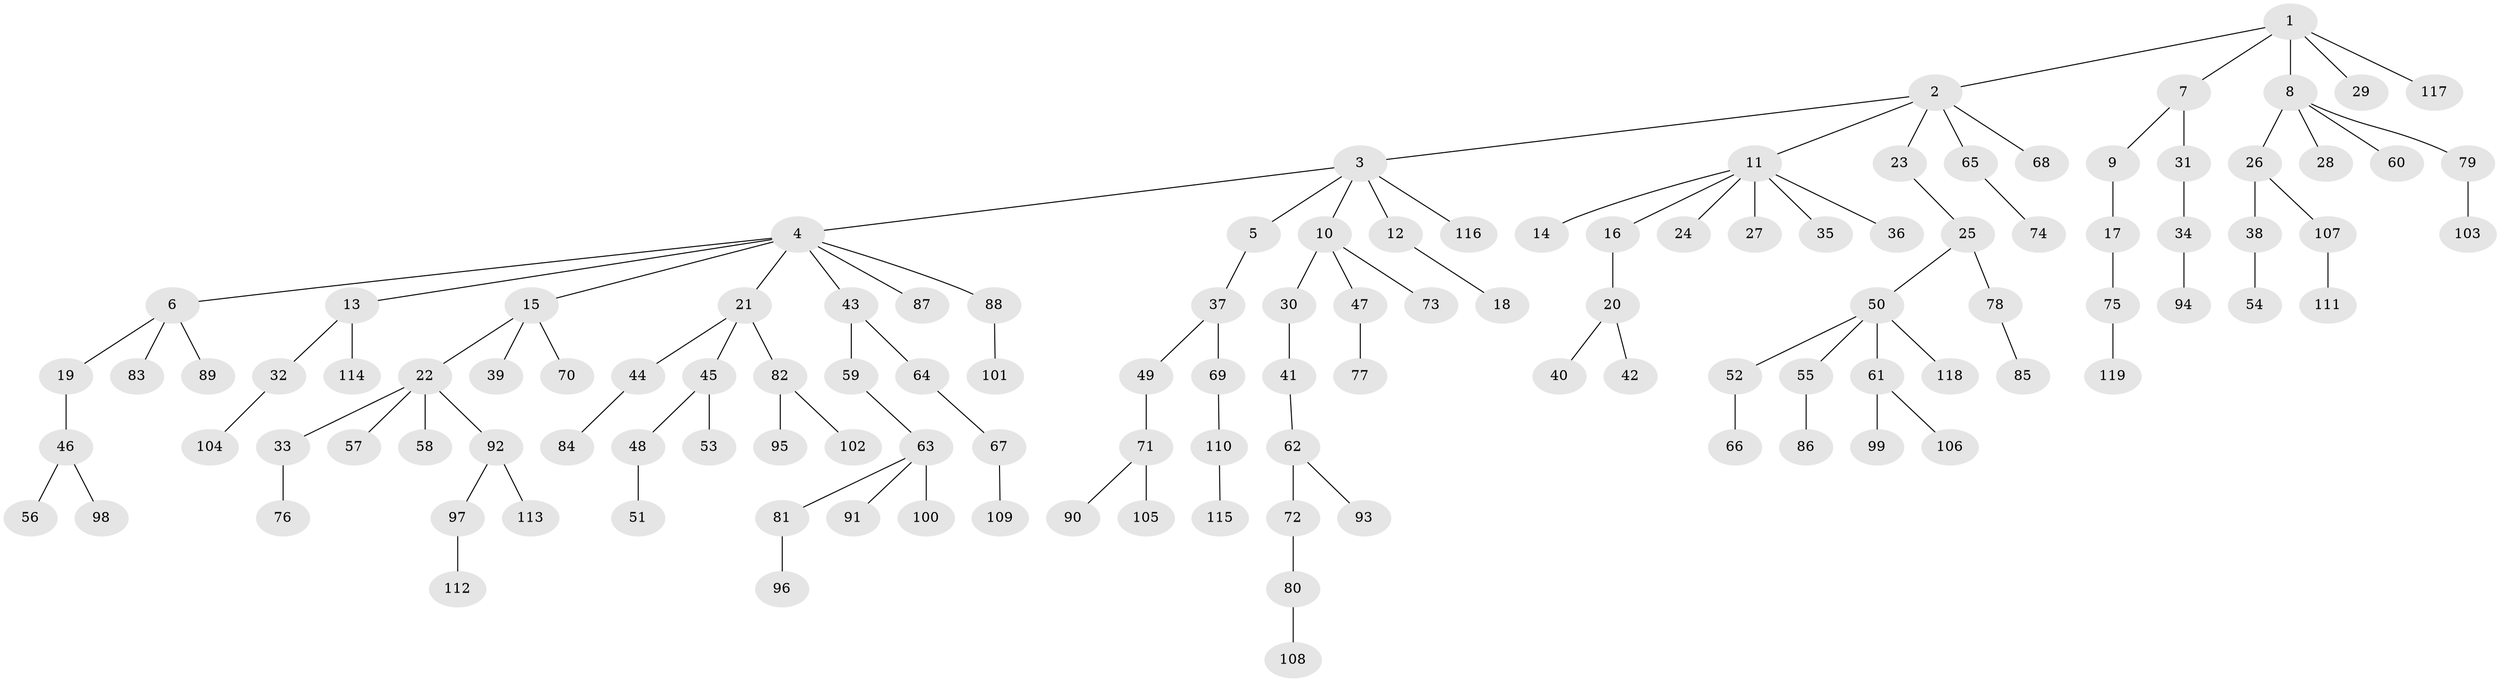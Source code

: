 // coarse degree distribution, {4: 0.03614457831325301, 6: 0.03614457831325301, 5: 0.03614457831325301, 10: 0.012048192771084338, 3: 0.10843373493975904, 2: 0.21686746987951808, 1: 0.5542168674698795}
// Generated by graph-tools (version 1.1) at 2025/52/02/27/25 19:52:10]
// undirected, 119 vertices, 118 edges
graph export_dot {
graph [start="1"]
  node [color=gray90,style=filled];
  1;
  2;
  3;
  4;
  5;
  6;
  7;
  8;
  9;
  10;
  11;
  12;
  13;
  14;
  15;
  16;
  17;
  18;
  19;
  20;
  21;
  22;
  23;
  24;
  25;
  26;
  27;
  28;
  29;
  30;
  31;
  32;
  33;
  34;
  35;
  36;
  37;
  38;
  39;
  40;
  41;
  42;
  43;
  44;
  45;
  46;
  47;
  48;
  49;
  50;
  51;
  52;
  53;
  54;
  55;
  56;
  57;
  58;
  59;
  60;
  61;
  62;
  63;
  64;
  65;
  66;
  67;
  68;
  69;
  70;
  71;
  72;
  73;
  74;
  75;
  76;
  77;
  78;
  79;
  80;
  81;
  82;
  83;
  84;
  85;
  86;
  87;
  88;
  89;
  90;
  91;
  92;
  93;
  94;
  95;
  96;
  97;
  98;
  99;
  100;
  101;
  102;
  103;
  104;
  105;
  106;
  107;
  108;
  109;
  110;
  111;
  112;
  113;
  114;
  115;
  116;
  117;
  118;
  119;
  1 -- 2;
  1 -- 7;
  1 -- 8;
  1 -- 29;
  1 -- 117;
  2 -- 3;
  2 -- 11;
  2 -- 23;
  2 -- 65;
  2 -- 68;
  3 -- 4;
  3 -- 5;
  3 -- 10;
  3 -- 12;
  3 -- 116;
  4 -- 6;
  4 -- 13;
  4 -- 15;
  4 -- 21;
  4 -- 43;
  4 -- 87;
  4 -- 88;
  5 -- 37;
  6 -- 19;
  6 -- 83;
  6 -- 89;
  7 -- 9;
  7 -- 31;
  8 -- 26;
  8 -- 28;
  8 -- 60;
  8 -- 79;
  9 -- 17;
  10 -- 30;
  10 -- 47;
  10 -- 73;
  11 -- 14;
  11 -- 16;
  11 -- 24;
  11 -- 27;
  11 -- 35;
  11 -- 36;
  12 -- 18;
  13 -- 32;
  13 -- 114;
  15 -- 22;
  15 -- 39;
  15 -- 70;
  16 -- 20;
  17 -- 75;
  19 -- 46;
  20 -- 40;
  20 -- 42;
  21 -- 44;
  21 -- 45;
  21 -- 82;
  22 -- 33;
  22 -- 57;
  22 -- 58;
  22 -- 92;
  23 -- 25;
  25 -- 50;
  25 -- 78;
  26 -- 38;
  26 -- 107;
  30 -- 41;
  31 -- 34;
  32 -- 104;
  33 -- 76;
  34 -- 94;
  37 -- 49;
  37 -- 69;
  38 -- 54;
  41 -- 62;
  43 -- 59;
  43 -- 64;
  44 -- 84;
  45 -- 48;
  45 -- 53;
  46 -- 56;
  46 -- 98;
  47 -- 77;
  48 -- 51;
  49 -- 71;
  50 -- 52;
  50 -- 55;
  50 -- 61;
  50 -- 118;
  52 -- 66;
  55 -- 86;
  59 -- 63;
  61 -- 99;
  61 -- 106;
  62 -- 72;
  62 -- 93;
  63 -- 81;
  63 -- 91;
  63 -- 100;
  64 -- 67;
  65 -- 74;
  67 -- 109;
  69 -- 110;
  71 -- 90;
  71 -- 105;
  72 -- 80;
  75 -- 119;
  78 -- 85;
  79 -- 103;
  80 -- 108;
  81 -- 96;
  82 -- 95;
  82 -- 102;
  88 -- 101;
  92 -- 97;
  92 -- 113;
  97 -- 112;
  107 -- 111;
  110 -- 115;
}
